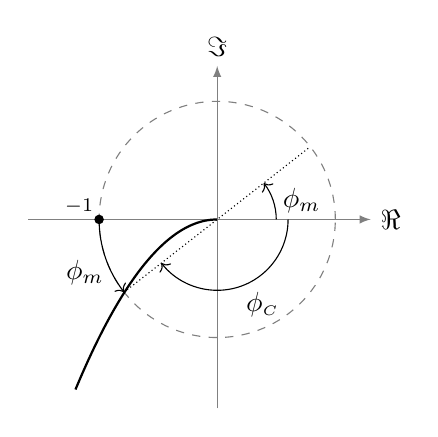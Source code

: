 ﻿\begin{tikzpicture} [scale=1.5]

% Assi
	\draw[-latex, gray] (-1.6, 0) -- (1.3, 0) node[right, black] {$\Re$};
	\draw[-latex, gray] (0, -1.6) -- (0, 1.3) node[above, black] {$\Im$};
% Circonferenza e punto critico
	\draw [dashed, color=gray] circle [radius=1cm];
	\filldraw (-1, 0) circle (1pt) node[above left=-2pt] (critic) {$\scriptstyle -1$};
% Funzione
	\draw[scale=1, domain=-1.2:0, smooth, variable=\x, thick] plot ({\x},{-\x*\x))});
% Archi
	\draw [->] (-1,0) arc [start angle=180,end angle=218,x radius=1,y radius=1]
		node [midway, below left=-4pt] {$\phi_m$};
	\draw [densely dotted] (218:1) -- (38:1);
	\draw [->] (0.5,0) arc [start angle=0,end angle=38,x radius=0.5,y radius=0.5]
		node [midway, right] {$\phi_m$};
	\draw [->] (0.6,0) arc [start angle=0,end angle=-142,x radius=0.6,y radius=0.6]
		node [midway, below right=-2pt] {$\phi_{{\scriptscriptstyle C}}$};
\end{tikzpicture}